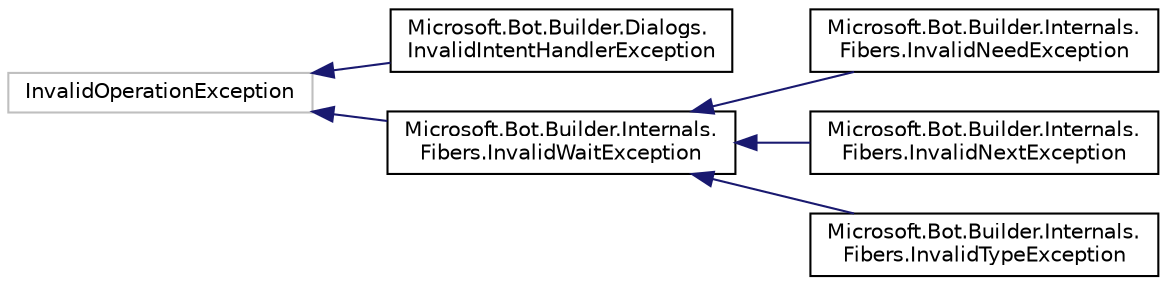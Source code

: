 digraph "Graphical Class Hierarchy"
{
  edge [fontname="Helvetica",fontsize="10",labelfontname="Helvetica",labelfontsize="10"];
  node [fontname="Helvetica",fontsize="10",shape=record];
  rankdir="LR";
  Node1 [label="InvalidOperationException",height=0.2,width=0.4,color="grey75", fillcolor="white", style="filled"];
  Node1 -> Node2 [dir="back",color="midnightblue",fontsize="10",style="solid",fontname="Helvetica"];
  Node2 [label="Microsoft.Bot.Builder.Dialogs.\lInvalidIntentHandlerException",height=0.2,width=0.4,color="black", fillcolor="white", style="filled",URL="$dd/d61/class_microsoft_1_1_bot_1_1_builder_1_1_dialogs_1_1_invalid_intent_handler_exception.html",tooltip="An exception for invalid intent handlers. "];
  Node1 -> Node3 [dir="back",color="midnightblue",fontsize="10",style="solid",fontname="Helvetica"];
  Node3 [label="Microsoft.Bot.Builder.Internals.\lFibers.InvalidWaitException",height=0.2,width=0.4,color="black", fillcolor="white", style="filled",URL="$d4/daa/class_microsoft_1_1_bot_1_1_builder_1_1_internals_1_1_fibers_1_1_invalid_wait_exception.html"];
  Node3 -> Node4 [dir="back",color="midnightblue",fontsize="10",style="solid",fontname="Helvetica"];
  Node4 [label="Microsoft.Bot.Builder.Internals.\lFibers.InvalidNeedException",height=0.2,width=0.4,color="black", fillcolor="white", style="filled",URL="$d5/d03/class_microsoft_1_1_bot_1_1_builder_1_1_internals_1_1_fibers_1_1_invalid_need_exception.html"];
  Node3 -> Node5 [dir="back",color="midnightblue",fontsize="10",style="solid",fontname="Helvetica"];
  Node5 [label="Microsoft.Bot.Builder.Internals.\lFibers.InvalidNextException",height=0.2,width=0.4,color="black", fillcolor="white", style="filled",URL="$d6/db6/class_microsoft_1_1_bot_1_1_builder_1_1_internals_1_1_fibers_1_1_invalid_next_exception.html"];
  Node3 -> Node6 [dir="back",color="midnightblue",fontsize="10",style="solid",fontname="Helvetica"];
  Node6 [label="Microsoft.Bot.Builder.Internals.\lFibers.InvalidTypeException",height=0.2,width=0.4,color="black", fillcolor="white", style="filled",URL="$db/dc5/class_microsoft_1_1_bot_1_1_builder_1_1_internals_1_1_fibers_1_1_invalid_type_exception.html"];
}
